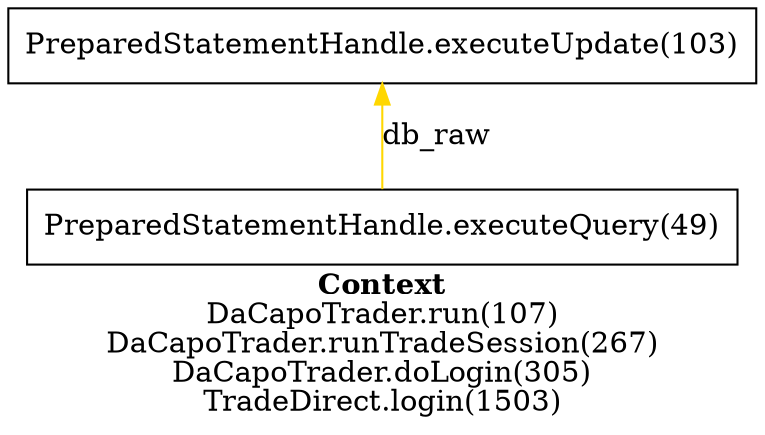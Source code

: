 digraph 173057609 { 
label=<<font face="Times-Bold">Context</font><br/>DaCapoTrader.run(107)<br/>DaCapoTrader.runTradeSession(267)<br/>DaCapoTrader.doLogin(305)<br/>TradeDirect.login(1503)>;rankdir=BT;
1 [label="PreparedStatementHandle.executeUpdate(103)\n", shape=box];
2 [label="PreparedStatementHandle.executeQuery(49)\n", shape=box];
2 -> 1 [label="db_raw" color=gold];
}

